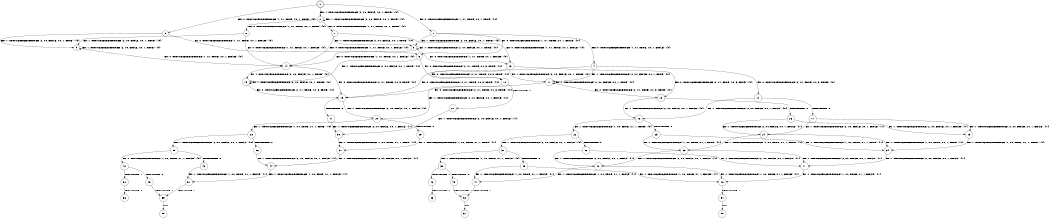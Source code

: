 digraph BCG {
size = "7, 10.5";
center = TRUE;
node [shape = circle];
0 [peripheries = 2];
0 -> 1 [label = "EX !0 !ATOMIC_EXCH_BRANCH (1, +1, TRUE, +0, 1, TRUE) !{0}"];
0 -> 2 [label = "EX !1 !ATOMIC_EXCH_BRANCH (2, +0, FALSE, +0, 1, TRUE) !{0}"];
0 -> 3 [label = "EX !0 !ATOMIC_EXCH_BRANCH (1, +1, TRUE, +0, 1, TRUE) !{0}"];
1 -> 4 [label = "EX !0 !ATOMIC_EXCH_BRANCH (1, +1, TRUE, +0, 1, FALSE) !{0}"];
1 -> 5 [label = "EX !1 !ATOMIC_EXCH_BRANCH (2, +0, FALSE, +0, 1, TRUE) !{0}"];
1 -> 6 [label = "EX !0 !ATOMIC_EXCH_BRANCH (1, +1, TRUE, +0, 1, FALSE) !{0}"];
2 -> 2 [label = "EX !1 !ATOMIC_EXCH_BRANCH (2, +0, FALSE, +0, 1, TRUE) !{0}"];
2 -> 7 [label = "EX !0 !ATOMIC_EXCH_BRANCH (1, +1, TRUE, +0, 1, TRUE) !{0}"];
2 -> 8 [label = "EX !0 !ATOMIC_EXCH_BRANCH (1, +1, TRUE, +0, 1, TRUE) !{0}"];
3 -> 9 [label = "EX !1 !ATOMIC_EXCH_BRANCH (2, +0, FALSE, +0, 1, TRUE) !{0}"];
3 -> 6 [label = "EX !0 !ATOMIC_EXCH_BRANCH (1, +1, TRUE, +0, 1, FALSE) !{0}"];
4 -> 10 [label = "EX !0 !ATOMIC_EXCH_BRANCH (2, +1, TRUE, +0, 3, TRUE) !{0}"];
4 -> 11 [label = "EX !1 !ATOMIC_EXCH_BRANCH (2, +0, FALSE, +0, 1, TRUE) !{0}"];
4 -> 12 [label = "EX !0 !ATOMIC_EXCH_BRANCH (2, +1, TRUE, +0, 3, TRUE) !{0}"];
5 -> 13 [label = "EX !0 !ATOMIC_EXCH_BRANCH (1, +1, TRUE, +0, 1, FALSE) !{0}"];
5 -> 5 [label = "EX !1 !ATOMIC_EXCH_BRANCH (2, +0, FALSE, +0, 1, TRUE) !{0}"];
5 -> 14 [label = "EX !0 !ATOMIC_EXCH_BRANCH (1, +1, TRUE, +0, 1, FALSE) !{0}"];
6 -> 15 [label = "EX !1 !ATOMIC_EXCH_BRANCH (2, +0, FALSE, +0, 1, TRUE) !{0}"];
6 -> 12 [label = "EX !0 !ATOMIC_EXCH_BRANCH (2, +1, TRUE, +0, 3, TRUE) !{0}"];
7 -> 13 [label = "EX !0 !ATOMIC_EXCH_BRANCH (1, +1, TRUE, +0, 1, FALSE) !{0}"];
7 -> 5 [label = "EX !1 !ATOMIC_EXCH_BRANCH (2, +0, FALSE, +0, 1, TRUE) !{0}"];
7 -> 14 [label = "EX !0 !ATOMIC_EXCH_BRANCH (1, +1, TRUE, +0, 1, FALSE) !{0}"];
8 -> 9 [label = "EX !1 !ATOMIC_EXCH_BRANCH (2, +0, FALSE, +0, 1, TRUE) !{0}"];
8 -> 14 [label = "EX !0 !ATOMIC_EXCH_BRANCH (1, +1, TRUE, +0, 1, FALSE) !{0}"];
9 -> 9 [label = "EX !1 !ATOMIC_EXCH_BRANCH (2, +0, FALSE, +0, 1, TRUE) !{0}"];
9 -> 14 [label = "EX !0 !ATOMIC_EXCH_BRANCH (1, +1, TRUE, +0, 1, FALSE) !{0}"];
10 -> 16 [label = "EX !1 !ATOMIC_EXCH_BRANCH (2, +0, FALSE, +0, 1, FALSE) !{0}"];
10 -> 17 [label = "TERMINATE !0"];
11 -> 18 [label = "EX !0 !ATOMIC_EXCH_BRANCH (2, +1, TRUE, +0, 3, TRUE) !{0}"];
11 -> 11 [label = "EX !1 !ATOMIC_EXCH_BRANCH (2, +0, FALSE, +0, 1, TRUE) !{0}"];
11 -> 19 [label = "EX !0 !ATOMIC_EXCH_BRANCH (2, +1, TRUE, +0, 3, TRUE) !{0}"];
12 -> 20 [label = "EX !1 !ATOMIC_EXCH_BRANCH (2, +0, FALSE, +0, 1, FALSE) !{0}"];
12 -> 21 [label = "TERMINATE !0"];
13 -> 18 [label = "EX !0 !ATOMIC_EXCH_BRANCH (2, +1, TRUE, +0, 3, TRUE) !{0}"];
13 -> 11 [label = "EX !1 !ATOMIC_EXCH_BRANCH (2, +0, FALSE, +0, 1, TRUE) !{0}"];
13 -> 19 [label = "EX !0 !ATOMIC_EXCH_BRANCH (2, +1, TRUE, +0, 3, TRUE) !{0}"];
14 -> 15 [label = "EX !1 !ATOMIC_EXCH_BRANCH (2, +0, FALSE, +0, 1, TRUE) !{0}"];
14 -> 19 [label = "EX !0 !ATOMIC_EXCH_BRANCH (2, +1, TRUE, +0, 3, TRUE) !{0}"];
15 -> 15 [label = "EX !1 !ATOMIC_EXCH_BRANCH (2, +0, FALSE, +0, 1, TRUE) !{0}"];
15 -> 19 [label = "EX !0 !ATOMIC_EXCH_BRANCH (2, +1, TRUE, +0, 3, TRUE) !{0}"];
16 -> 22 [label = "EX !1 !ATOMIC_EXCH_BRANCH (1, +0, TRUE, +1, 1, TRUE) !{0}"];
16 -> 23 [label = "TERMINATE !0"];
17 -> 24 [label = "EX !1 !ATOMIC_EXCH_BRANCH (2, +0, FALSE, +0, 1, FALSE) !{1}"];
17 -> 25 [label = "EX !1 !ATOMIC_EXCH_BRANCH (2, +0, FALSE, +0, 1, FALSE) !{1}"];
18 -> 16 [label = "EX !1 !ATOMIC_EXCH_BRANCH (2, +0, FALSE, +0, 1, FALSE) !{0}"];
18 -> 26 [label = "TERMINATE !0"];
19 -> 20 [label = "EX !1 !ATOMIC_EXCH_BRANCH (2, +0, FALSE, +0, 1, FALSE) !{0}"];
19 -> 27 [label = "TERMINATE !0"];
20 -> 28 [label = "EX !1 !ATOMIC_EXCH_BRANCH (1, +0, TRUE, +1, 1, TRUE) !{0}"];
20 -> 29 [label = "TERMINATE !0"];
21 -> 30 [label = "EX !1 !ATOMIC_EXCH_BRANCH (2, +0, FALSE, +0, 1, FALSE) !{1}"];
22 -> 31 [label = "EX !1 !ATOMIC_EXCH_BRANCH (2, +0, FALSE, +0, 1, FALSE) !{0}"];
22 -> 32 [label = "TERMINATE !0"];
23 -> 33 [label = "EX !1 !ATOMIC_EXCH_BRANCH (1, +0, TRUE, +1, 1, TRUE) !{1}"];
23 -> 34 [label = "EX !1 !ATOMIC_EXCH_BRANCH (1, +0, TRUE, +1, 1, TRUE) !{1}"];
24 -> 33 [label = "EX !1 !ATOMIC_EXCH_BRANCH (1, +0, TRUE, +1, 1, TRUE) !{1}"];
24 -> 34 [label = "EX !1 !ATOMIC_EXCH_BRANCH (1, +0, TRUE, +1, 1, TRUE) !{1}"];
25 -> 34 [label = "EX !1 !ATOMIC_EXCH_BRANCH (1, +0, TRUE, +1, 1, TRUE) !{1}"];
26 -> 24 [label = "EX !1 !ATOMIC_EXCH_BRANCH (2, +0, FALSE, +0, 1, FALSE) !{1}"];
26 -> 25 [label = "EX !1 !ATOMIC_EXCH_BRANCH (2, +0, FALSE, +0, 1, FALSE) !{1}"];
27 -> 30 [label = "EX !1 !ATOMIC_EXCH_BRANCH (2, +0, FALSE, +0, 1, FALSE) !{1}"];
28 -> 35 [label = "EX !1 !ATOMIC_EXCH_BRANCH (2, +0, FALSE, +0, 1, FALSE) !{0}"];
28 -> 36 [label = "TERMINATE !0"];
29 -> 37 [label = "EX !1 !ATOMIC_EXCH_BRANCH (1, +0, TRUE, +1, 1, TRUE) !{1}"];
30 -> 37 [label = "EX !1 !ATOMIC_EXCH_BRANCH (1, +0, TRUE, +1, 1, TRUE) !{1}"];
31 -> 38 [label = "EX !1 !ATOMIC_EXCH_BRANCH (1, +0, TRUE, +1, 1, FALSE) !{0}"];
31 -> 39 [label = "TERMINATE !0"];
32 -> 40 [label = "EX !1 !ATOMIC_EXCH_BRANCH (2, +0, FALSE, +0, 1, FALSE) !{1}"];
32 -> 41 [label = "EX !1 !ATOMIC_EXCH_BRANCH (2, +0, FALSE, +0, 1, FALSE) !{1}"];
33 -> 40 [label = "EX !1 !ATOMIC_EXCH_BRANCH (2, +0, FALSE, +0, 1, FALSE) !{1}"];
33 -> 41 [label = "EX !1 !ATOMIC_EXCH_BRANCH (2, +0, FALSE, +0, 1, FALSE) !{1}"];
34 -> 41 [label = "EX !1 !ATOMIC_EXCH_BRANCH (2, +0, FALSE, +0, 1, FALSE) !{1}"];
35 -> 42 [label = "EX !1 !ATOMIC_EXCH_BRANCH (1, +0, TRUE, +1, 1, FALSE) !{0}"];
35 -> 43 [label = "TERMINATE !0"];
36 -> 44 [label = "EX !1 !ATOMIC_EXCH_BRANCH (2, +0, FALSE, +0, 1, FALSE) !{1}"];
37 -> 44 [label = "EX !1 !ATOMIC_EXCH_BRANCH (2, +0, FALSE, +0, 1, FALSE) !{1}"];
38 -> 45 [label = "TERMINATE !0"];
38 -> 46 [label = "TERMINATE !1"];
39 -> 47 [label = "EX !1 !ATOMIC_EXCH_BRANCH (1, +0, TRUE, +1, 1, FALSE) !{1}"];
39 -> 48 [label = "EX !1 !ATOMIC_EXCH_BRANCH (1, +0, TRUE, +1, 1, FALSE) !{1}"];
40 -> 47 [label = "EX !1 !ATOMIC_EXCH_BRANCH (1, +0, TRUE, +1, 1, FALSE) !{1}"];
40 -> 48 [label = "EX !1 !ATOMIC_EXCH_BRANCH (1, +0, TRUE, +1, 1, FALSE) !{1}"];
41 -> 48 [label = "EX !1 !ATOMIC_EXCH_BRANCH (1, +0, TRUE, +1, 1, FALSE) !{1}"];
42 -> 49 [label = "TERMINATE !0"];
42 -> 50 [label = "TERMINATE !1"];
43 -> 51 [label = "EX !1 !ATOMIC_EXCH_BRANCH (1, +0, TRUE, +1, 1, FALSE) !{1}"];
44 -> 51 [label = "EX !1 !ATOMIC_EXCH_BRANCH (1, +0, TRUE, +1, 1, FALSE) !{1}"];
45 -> 52 [label = "TERMINATE !1"];
46 -> 53 [label = "TERMINATE !0"];
47 -> 52 [label = "TERMINATE !1"];
48 -> 54 [label = "TERMINATE !1"];
49 -> 55 [label = "TERMINATE !1"];
50 -> 56 [label = "TERMINATE !0"];
51 -> 55 [label = "TERMINATE !1"];
52 -> 57 [label = "exit"];
54 -> 58 [label = "exit"];
55 -> 59 [label = "exit"];
}
